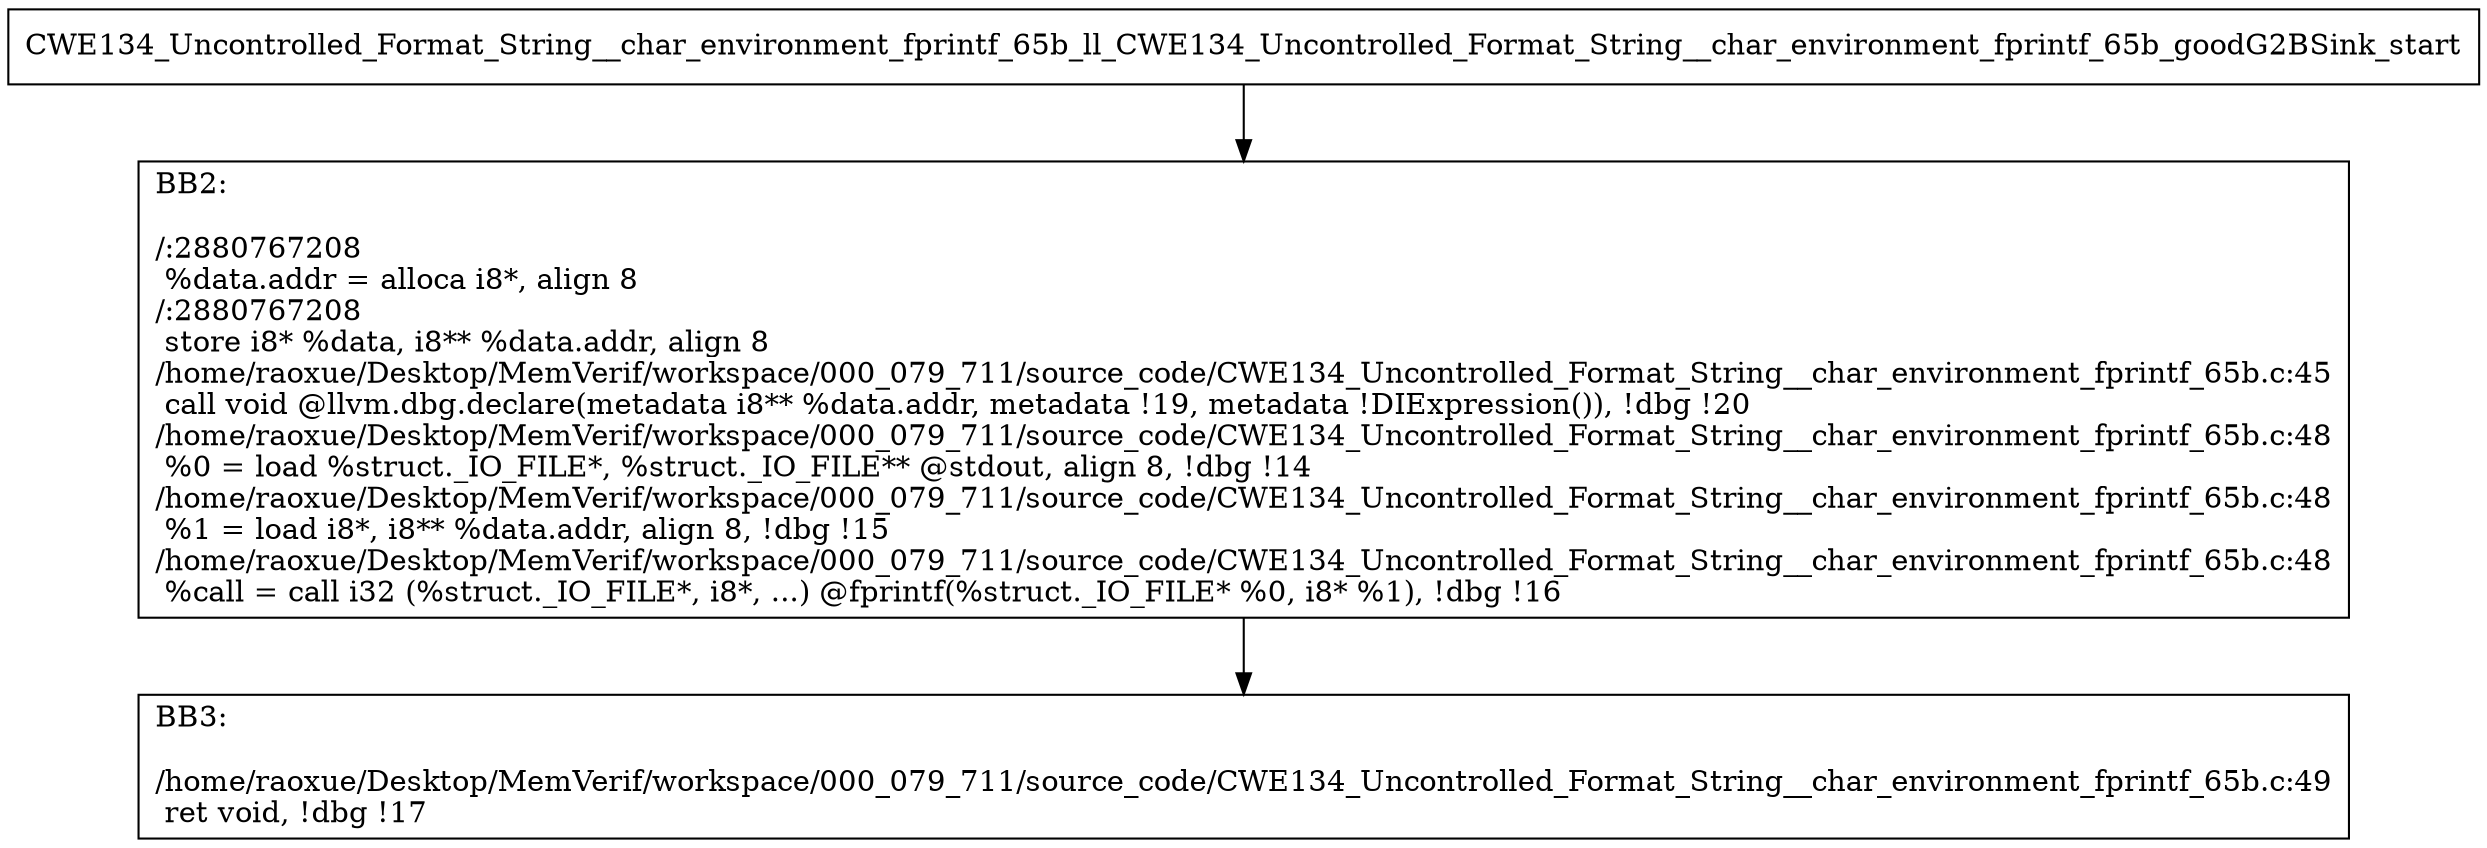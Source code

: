 digraph "CFG for'CWE134_Uncontrolled_Format_String__char_environment_fprintf_65b_ll_CWE134_Uncontrolled_Format_String__char_environment_fprintf_65b_goodG2BSink' function" {
	BBCWE134_Uncontrolled_Format_String__char_environment_fprintf_65b_ll_CWE134_Uncontrolled_Format_String__char_environment_fprintf_65b_goodG2BSink_start[shape=record,label="{CWE134_Uncontrolled_Format_String__char_environment_fprintf_65b_ll_CWE134_Uncontrolled_Format_String__char_environment_fprintf_65b_goodG2BSink_start}"];
	BBCWE134_Uncontrolled_Format_String__char_environment_fprintf_65b_ll_CWE134_Uncontrolled_Format_String__char_environment_fprintf_65b_goodG2BSink_start-> CWE134_Uncontrolled_Format_String__char_environment_fprintf_65b_ll_CWE134_Uncontrolled_Format_String__char_environment_fprintf_65b_goodG2BSinkBB2;
	CWE134_Uncontrolled_Format_String__char_environment_fprintf_65b_ll_CWE134_Uncontrolled_Format_String__char_environment_fprintf_65b_goodG2BSinkBB2 [shape=record, label="{BB2:\l\l/:2880767208\l
  %data.addr = alloca i8*, align 8\l
/:2880767208\l
  store i8* %data, i8** %data.addr, align 8\l
/home/raoxue/Desktop/MemVerif/workspace/000_079_711/source_code/CWE134_Uncontrolled_Format_String__char_environment_fprintf_65b.c:45\l
  call void @llvm.dbg.declare(metadata i8** %data.addr, metadata !19, metadata !DIExpression()), !dbg !20\l
/home/raoxue/Desktop/MemVerif/workspace/000_079_711/source_code/CWE134_Uncontrolled_Format_String__char_environment_fprintf_65b.c:48\l
  %0 = load %struct._IO_FILE*, %struct._IO_FILE** @stdout, align 8, !dbg !14\l
/home/raoxue/Desktop/MemVerif/workspace/000_079_711/source_code/CWE134_Uncontrolled_Format_String__char_environment_fprintf_65b.c:48\l
  %1 = load i8*, i8** %data.addr, align 8, !dbg !15\l
/home/raoxue/Desktop/MemVerif/workspace/000_079_711/source_code/CWE134_Uncontrolled_Format_String__char_environment_fprintf_65b.c:48\l
  %call = call i32 (%struct._IO_FILE*, i8*, ...) @fprintf(%struct._IO_FILE* %0, i8* %1), !dbg !16\l
}"];
	CWE134_Uncontrolled_Format_String__char_environment_fprintf_65b_ll_CWE134_Uncontrolled_Format_String__char_environment_fprintf_65b_goodG2BSinkBB2-> CWE134_Uncontrolled_Format_String__char_environment_fprintf_65b_ll_CWE134_Uncontrolled_Format_String__char_environment_fprintf_65b_goodG2BSinkBB3;
	CWE134_Uncontrolled_Format_String__char_environment_fprintf_65b_ll_CWE134_Uncontrolled_Format_String__char_environment_fprintf_65b_goodG2BSinkBB3 [shape=record, label="{BB3:\l\l/home/raoxue/Desktop/MemVerif/workspace/000_079_711/source_code/CWE134_Uncontrolled_Format_String__char_environment_fprintf_65b.c:49\l
  ret void, !dbg !17\l
}"];
}
